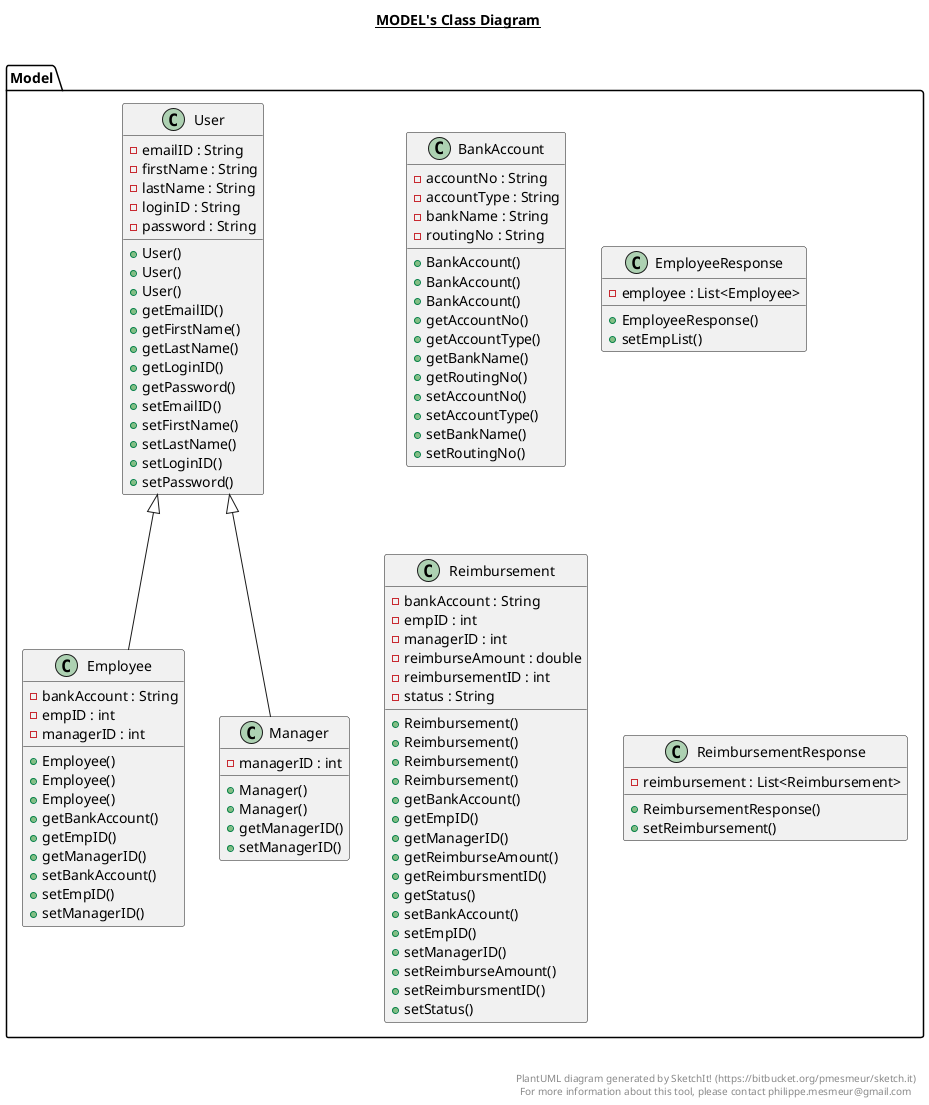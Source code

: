 @startuml

title __MODEL's Class Diagram__\n

  namespace Model {
    class Model.BankAccount {
        - accountNo : String
        - accountType : String
        - bankName : String
        - routingNo : String
        + BankAccount()
        + BankAccount()
        + BankAccount()
        + getAccountNo()
        + getAccountType()
        + getBankName()
        + getRoutingNo()
        + setAccountNo()
        + setAccountType()
        + setBankName()
        + setRoutingNo()
    }
  }
  

  namespace Model {
    class Model.Employee {
        - bankAccount : String
        - empID : int
        - managerID : int
        + Employee()
        + Employee()
        + Employee()
        + getBankAccount()
        + getEmpID()
        + getManagerID()
        + setBankAccount()
        + setEmpID()
        + setManagerID()
    }
  }
  

  namespace Model {
    class Model.EmployeeResponse {
        - employee : List<Employee>
        + EmployeeResponse()
        + setEmpList()
    }
  }
  

  namespace Model {
    class Model.Manager {
        - managerID : int
        + Manager()
        + Manager()
        + getManagerID()
        + setManagerID()
    }
  }
  

  namespace Model {
    class Model.Reimbursement {
        - bankAccount : String
        - empID : int
        - managerID : int
        - reimburseAmount : double
        - reimbursementID : int
        - status : String
        + Reimbursement()
        + Reimbursement()
        + Reimbursement()
        + Reimbursement()
        + getBankAccount()
        + getEmpID()
        + getManagerID()
        + getReimburseAmount()
        + getReimbursmentID()
        + getStatus()
        + setBankAccount()
        + setEmpID()
        + setManagerID()
        + setReimburseAmount()
        + setReimbursmentID()
        + setStatus()
    }
  }
  

  namespace Model {
    class Model.ReimbursementResponse {
        - reimbursement : List<Reimbursement>
        + ReimbursementResponse()
        + setReimbursement()
    }
  }
  

  namespace Model {
    class Model.User {
        - emailID : String
        - firstName : String
        - lastName : String
        - loginID : String
        - password : String
        + User()
        + User()
        + User()
        + getEmailID()
        + getFirstName()
        + getLastName()
        + getLoginID()
        + getPassword()
        + setEmailID()
        + setFirstName()
        + setLastName()
        + setLoginID()
        + setPassword()
    }
  }
  

  Model.Employee -up-|> Model.User
  Model.Manager -up-|> Model.User


right footer


PlantUML diagram generated by SketchIt! (https://bitbucket.org/pmesmeur/sketch.it)
For more information about this tool, please contact philippe.mesmeur@gmail.com
endfooter

@enduml
